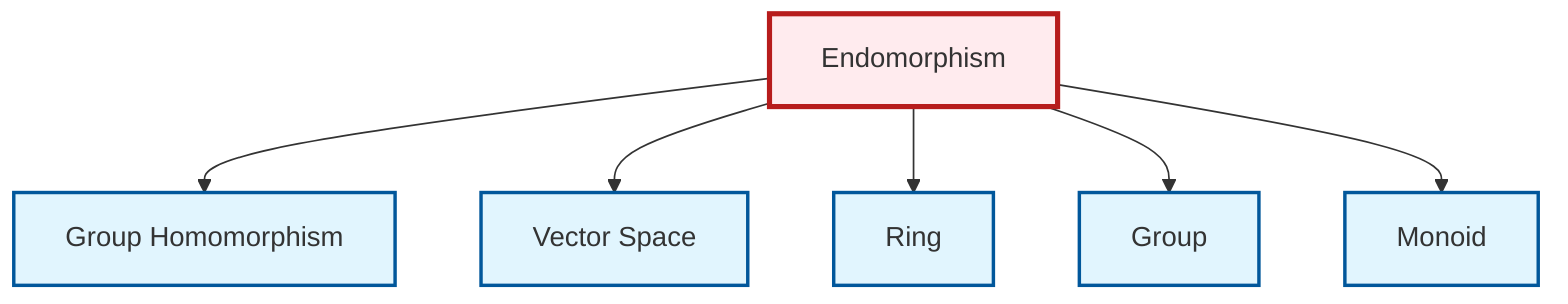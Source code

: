 graph TD
    classDef definition fill:#e1f5fe,stroke:#01579b,stroke-width:2px
    classDef theorem fill:#f3e5f5,stroke:#4a148c,stroke-width:2px
    classDef axiom fill:#fff3e0,stroke:#e65100,stroke-width:2px
    classDef example fill:#e8f5e9,stroke:#1b5e20,stroke-width:2px
    classDef current fill:#ffebee,stroke:#b71c1c,stroke-width:3px
    def-group["Group"]:::definition
    def-homomorphism["Group Homomorphism"]:::definition
    def-vector-space["Vector Space"]:::definition
    def-ring["Ring"]:::definition
    def-endomorphism["Endomorphism"]:::definition
    def-monoid["Monoid"]:::definition
    def-endomorphism --> def-homomorphism
    def-endomorphism --> def-vector-space
    def-endomorphism --> def-ring
    def-endomorphism --> def-group
    def-endomorphism --> def-monoid
    class def-endomorphism current